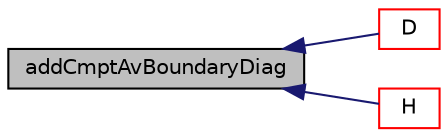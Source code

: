 digraph "addCmptAvBoundaryDiag"
{
  bgcolor="transparent";
  edge [fontname="Helvetica",fontsize="10",labelfontname="Helvetica",labelfontsize="10"];
  node [fontname="Helvetica",fontsize="10",shape=record];
  rankdir="LR";
  Node1 [label="addCmptAvBoundaryDiag",height=0.2,width=0.4,color="black", fillcolor="grey75", style="filled", fontcolor="black"];
  Node1 -> Node2 [dir="back",color="midnightblue",fontsize="10",style="solid",fontname="Helvetica"];
  Node2 [label="D",height=0.2,width=0.4,color="red",URL="$a00877.html#a7a81d5d6b991b817dd4dc96b498aa5c0",tooltip="Return the matrix scalar diagonal. "];
  Node1 -> Node3 [dir="back",color="midnightblue",fontsize="10",style="solid",fontname="Helvetica"];
  Node3 [label="H",height=0.2,width=0.4,color="red",URL="$a00877.html#af73e8138ebff34f6f35deff774acc485",tooltip="Return the H operation source. "];
}
